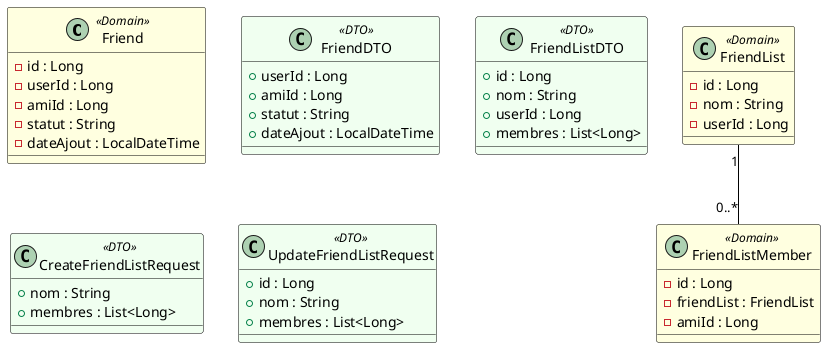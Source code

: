 @startuml friend_service_class_diagram

' Couleurs personnalisées pour distinguer Domain & DTO
skinparam class {
    BackgroundColor<<Domain>> LightYellow
    BackgroundColor<<DTO>> HoneyDew
    ArrowColor Black
    BorderColor Black
}

' ==========================
'       ENTITÉS JPA
' ==========================

class Friend <<Domain>> {
    - id : Long
    - userId : Long
    - amiId : Long
    - statut : String
    - dateAjout : LocalDateTime
}

class FriendList <<Domain>> {
    - id : Long
    - nom : String
    - userId : Long
}

class FriendListMember <<Domain>> {
    - id : Long
    - friendList : FriendList
    - amiId : Long
}

FriendList "1" -- "0..*" FriendListMember

' ==========================
'           DTOs
' ==========================

class FriendDTO <<DTO>> {
    + userId : Long
    + amiId : Long
    + statut : String
    + dateAjout : LocalDateTime
}

class FriendListDTO <<DTO>> {
    + id : Long
    + nom : String
    + userId : Long
    + membres : List<Long>
}

class CreateFriendListRequest <<DTO>> {
    + nom : String
    + membres : List<Long>
}

class UpdateFriendListRequest <<DTO>> {
    + id : Long
    + nom : String
    + membres : List<Long>
}

@enduml
